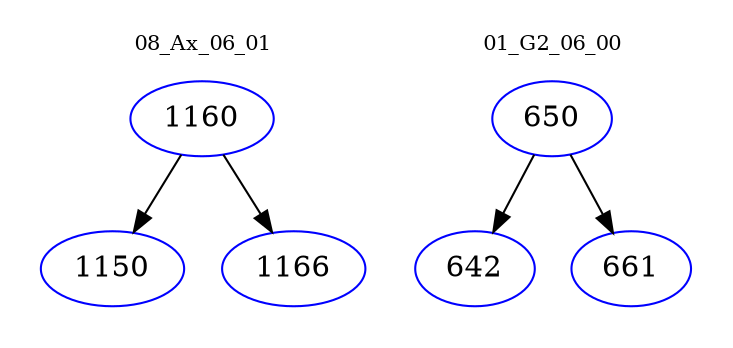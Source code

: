 digraph{
subgraph cluster_0 {
color = white
label = "08_Ax_06_01";
fontsize=10;
T0_1160 [label="1160", color="blue"]
T0_1160 -> T0_1150 [color="black"]
T0_1150 [label="1150", color="blue"]
T0_1160 -> T0_1166 [color="black"]
T0_1166 [label="1166", color="blue"]
}
subgraph cluster_1 {
color = white
label = "01_G2_06_00";
fontsize=10;
T1_650 [label="650", color="blue"]
T1_650 -> T1_642 [color="black"]
T1_642 [label="642", color="blue"]
T1_650 -> T1_661 [color="black"]
T1_661 [label="661", color="blue"]
}
}
